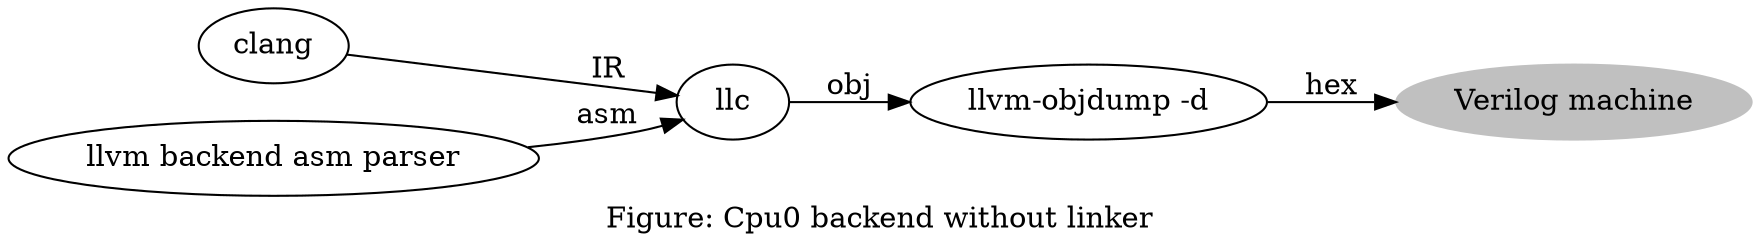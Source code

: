 digraph G {
  rankdir=LR;
  "Verilog machine" [style=filled, color=gray];
  "clang" -> "llc" [label="IR"];
  "llvm backend asm parser" -> "llc" [label="asm"];
  "llc" -> "llvm-objdump -d" [label="obj"];
  "llvm-objdump -d" -> "Verilog machine" [label="hex"];
  
  label = "Figure: Cpu0 backend without linker";
}